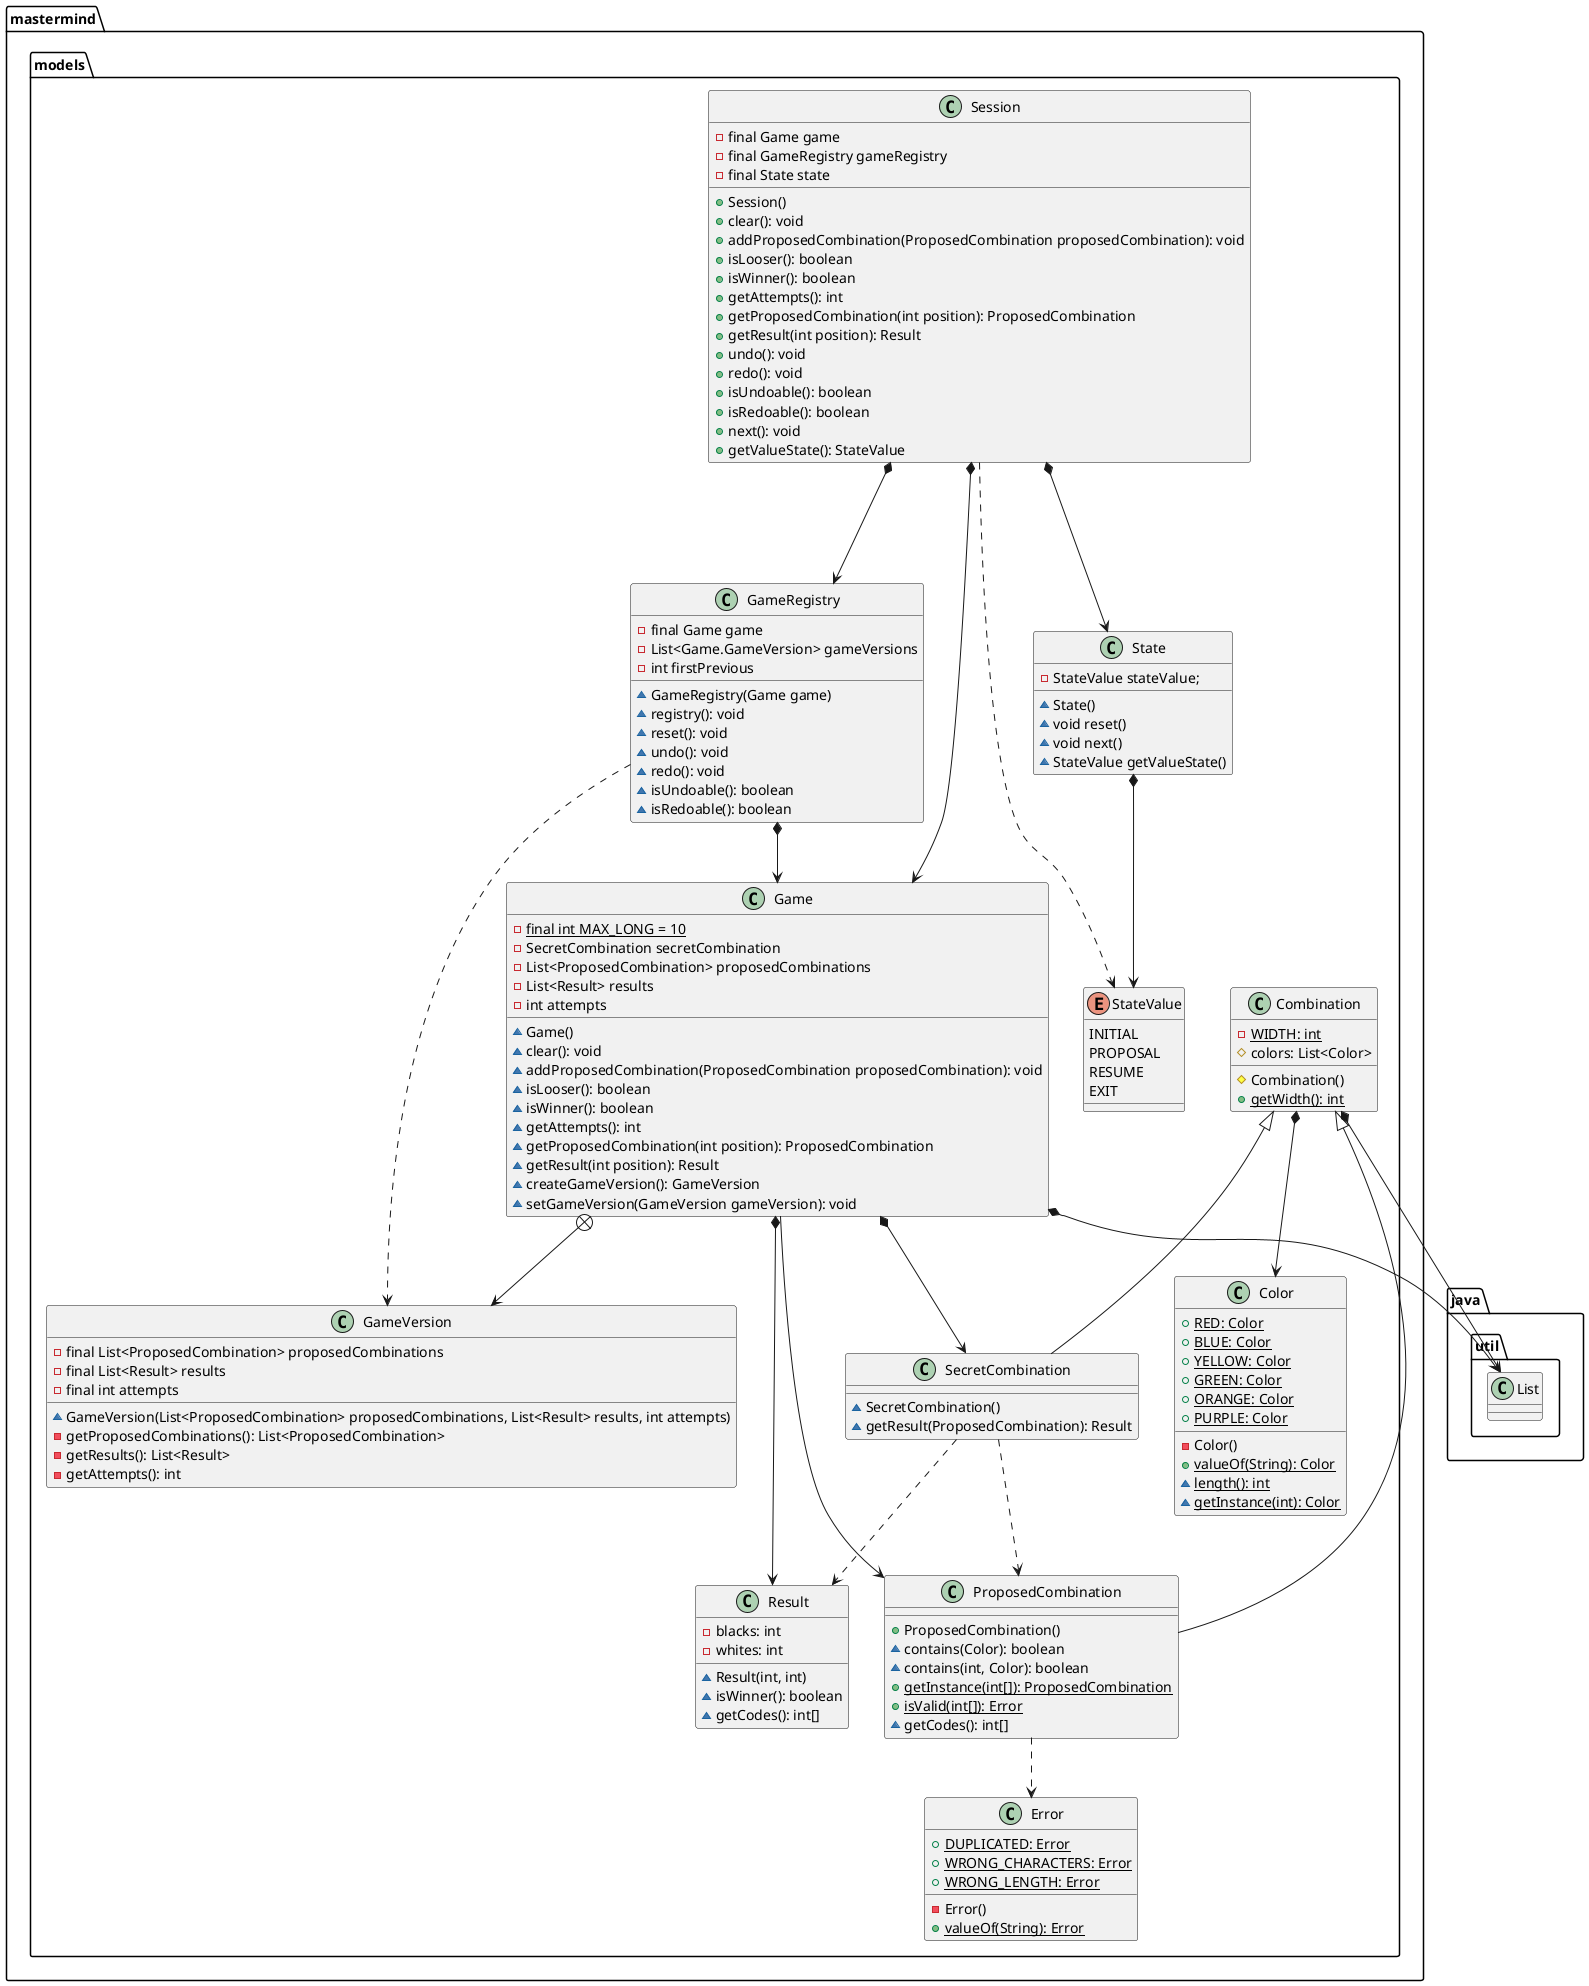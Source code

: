 @startuml

    class  mastermind.models.Color{
        + {static} RED: Color
        + {static} BLUE: Color
        + {static} YELLOW: Color
        + {static} GREEN: Color
        + {static} ORANGE: Color
        + {static} PURPLE: Color
        - Color()
        + {static} valueOf(String): Color
        ~ {static} length(): int
        ~ {static} getInstance(int): Color
    }
    
    class  mastermind.models.Combination{
        - {static} WIDTH: int
        # colors: List<Color>
        # Combination()
        + {static} getWidth(): int
    }
    mastermind.models.Combination *-down-> java.util.List
    mastermind.models.Combination *-down-> mastermind.models.Color
    
    class  mastermind.models.Error{
        + {static} DUPLICATED: Error
        + {static} WRONG_CHARACTERS: Error
        + {static} WRONG_LENGTH: Error
        - Error()
        + {static} valueOf(String): Error
    }
    
    class  mastermind.models.Game{
        - {static} final int MAX_LONG = 10
        - SecretCombination secretCombination
        - List<ProposedCombination> proposedCombinations
        - List<Result> results
        - int attempts
        ~ Game()
        ~ clear(): void
        ~ addProposedCombination(ProposedCombination proposedCombination): void
        ~ isLooser(): boolean
        ~ isWinner(): boolean
        ~ getAttempts(): int
        ~ getProposedCombination(int position): ProposedCombination
        ~ getResult(int position): Result
        ~ createGameVersion(): GameVersion
        ~ setGameVersion(GameVersion gameVersion): void
    }

     class mastermind.models.GameVersion{
        - final List<ProposedCombination> proposedCombinations
        - final List<Result> results
        - final int attempts

        ~ GameVersion(List<ProposedCombination> proposedCombinations, List<Result> results, int attempts)
        - getProposedCombinations(): List<ProposedCombination>
        - getResults(): List<Result>
        - getAttempts(): int
     }

    mastermind.models.Game *-down-> java.util.List
    mastermind.models.Game *-down-> mastermind.models.SecretCombination
    mastermind.models.Game *-down-> mastermind.models.Result
    mastermind.models.Game --> mastermind.models.ProposedCombination
    mastermind.models.Game +--> mastermind.models.GameVersion

    class  mastermind.models.ProposedCombination{
        + ProposedCombination()
        ~ contains(Color): boolean
        ~ contains(int, Color): boolean
        + {static} getInstance(int[]): ProposedCombination
        + {static} isValid(int[]): Error
        ~ getCodes(): int[]
    }
    mastermind.models.Combination <|-down- mastermind.models.ProposedCombination
    mastermind.models.ProposedCombination ..> mastermind.models.Error
    
    class  mastermind.models.Result{
        - blacks: int
        - whites: int
        ~ Result(int, int)
        ~ isWinner(): boolean
        ~ getCodes(): int[]
    }
    
    class  mastermind.models.SecretCombination{
        ~ SecretCombination()
        ~ getResult(ProposedCombination): Result
    }
    mastermind.models.Combination <|-down- mastermind.models.SecretCombination
    mastermind.models.SecretCombination ..> mastermind.models.Result
    mastermind.models.SecretCombination ..> mastermind.models.ProposedCombination

    class mastermind.models.State{
        - StateValue stateValue;
        ~ State()
        ~ void reset()
        ~ void next()
        ~ StateValue getValueState()
    }

    enum mastermind.models.StateValue{
        INITIAL
        PROPOSAL
        RESUME
        EXIT
    }

    mastermind.models.State *--> mastermind.models.StateValue

    class mastermind.models.GameRegistry {
        - final Game game
        - List<Game.GameVersion> gameVersions
        - int firstPrevious
        ~ GameRegistry(Game game)
        ~ registry(): void
        ~ reset(): void
        ~ undo(): void
        ~ redo(): void
        ~ isUndoable(): boolean
        ~ isRedoable(): boolean
    }

    mastermind.models.GameRegistry *--> mastermind.models.Game
    mastermind.models.GameRegistry ...> mastermind.models.GameVersion

    class mastermind.models.Session {
        - final Game game
        - final GameRegistry gameRegistry
        - final State state
        + Session()
        + clear(): void
        + addProposedCombination(ProposedCombination proposedCombination): void
        + isLooser(): boolean
        + isWinner(): boolean
        + getAttempts(): int
        + getProposedCombination(int position): ProposedCombination
        + getResult(int position): Result
        + undo(): void
        + redo(): void
        + isUndoable(): boolean
        + isRedoable(): boolean
        + next(): void
        + getValueState(): StateValue
    }

    mastermind.models.Session *---> mastermind.models.Game
    mastermind.models.Session *---> mastermind.models.GameRegistry
    mastermind.models.Session *---> mastermind.models.State
    mastermind.models.Session ...> mastermind.models.StateValue

@enduml